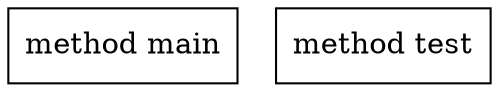 digraph {
node [shape=rectangle];

    2036681903 [label="method main"];


    1549037211 [label="method test"];


}